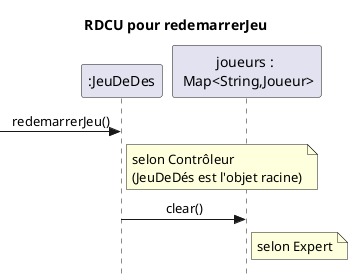 @startuml
skinparam style strictuml
skinparam defaultfontname Verdana
skinparam sequence {
    MessageAlign center
}
title RDCU pour redemarrerJeu

participant ":JeuDeDes" as jdd
participant "joueurs : \n Map<String,Joueur>" as joueurs

-> jdd : redemarrerJeu()
note right of jdd
  selon Contrôleur
  (JeuDeDés est l'objet racine)
end note

jdd -> joueurs : clear()
note right of joueurs
  selon Expert
end note

@enduml
